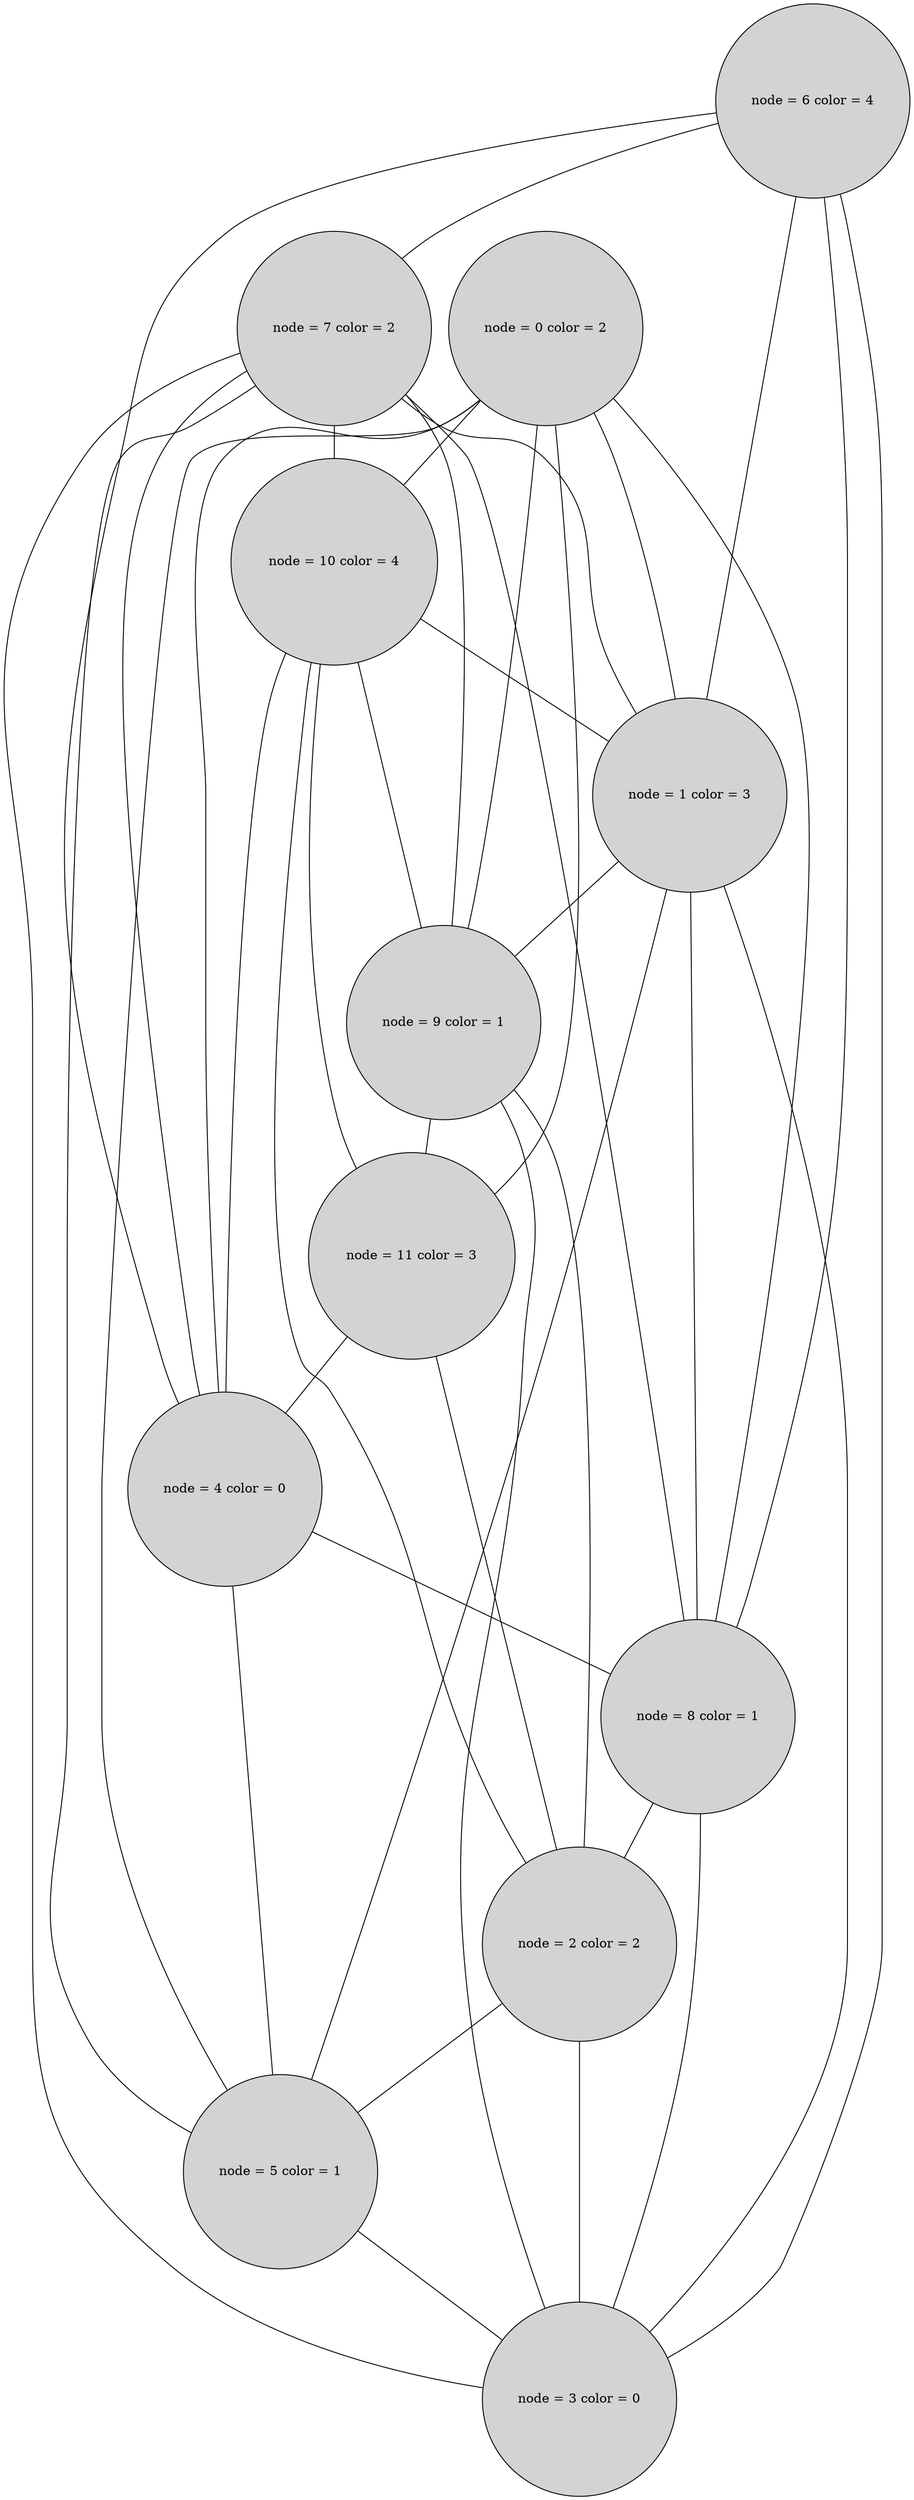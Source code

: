 graph G { 
graph [splines = true] node [height=0.4 shape=circle style=filled]
3 [ label= "node = 3 color = 0"] ;
2 [ label= "node = 2 color = 2"] ;
10 [ label= "node = 10 color = 4"] ;
1 [ label= "node = 1 color = 3"] ;
0 [ label= "node = 0 color = 2"] ;
7 [ label= "node = 7 color = 2"] ;
6 [ label= "node = 6 color = 4"] ;
5 [ label= "node = 5 color = 1"] ;
4 [ label= "node = 4 color = 0"] ;
9 [ label= "node = 9 color = 1"] ;
8 [ label= "node = 8 color = 1"] ;
11 [ label= "node = 11 color = 3"] ;
2 -- 5;
2 -- 3;
10 -- 1;
10 -- 11;
10 -- 9;
10 -- 4;
10 -- 2;
1 -- 9;
1 -- 3;
1 -- 5;
1 -- 8;
0 -- 10;
0 -- 1;
0 -- 8;
0 -- 11;
0 -- 5;
0 -- 9;
0 -- 4;
7 -- 3;
7 -- 8;
7 -- 1;
7 -- 5;
7 -- 4;
7 -- 9;
7 -- 10;
6 -- 7;
6 -- 3;
6 -- 1;
6 -- 4;
6 -- 8;
5 -- 3;
4 -- 8;
4 -- 5;
9 -- 11;
9 -- 2;
9 -- 3;
8 -- 2;
8 -- 3;
11 -- 4;
11 -- 2;
}